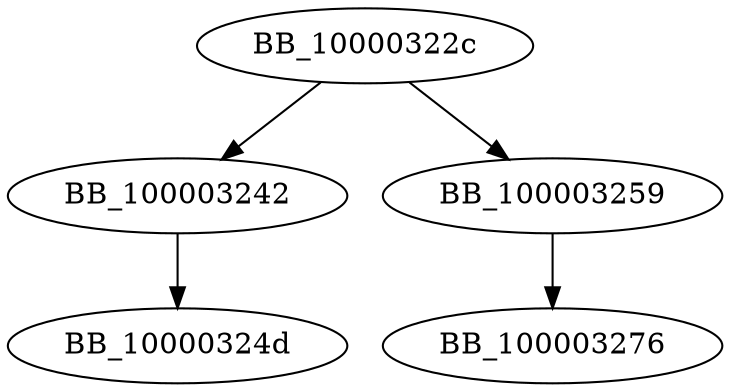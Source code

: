 DiGraph __ZNSt6vectorISsSaISsEE9push_backERKSs{
BB_10000322c->BB_100003242
BB_10000322c->BB_100003259
BB_100003242->BB_10000324d
BB_100003259->BB_100003276
}
